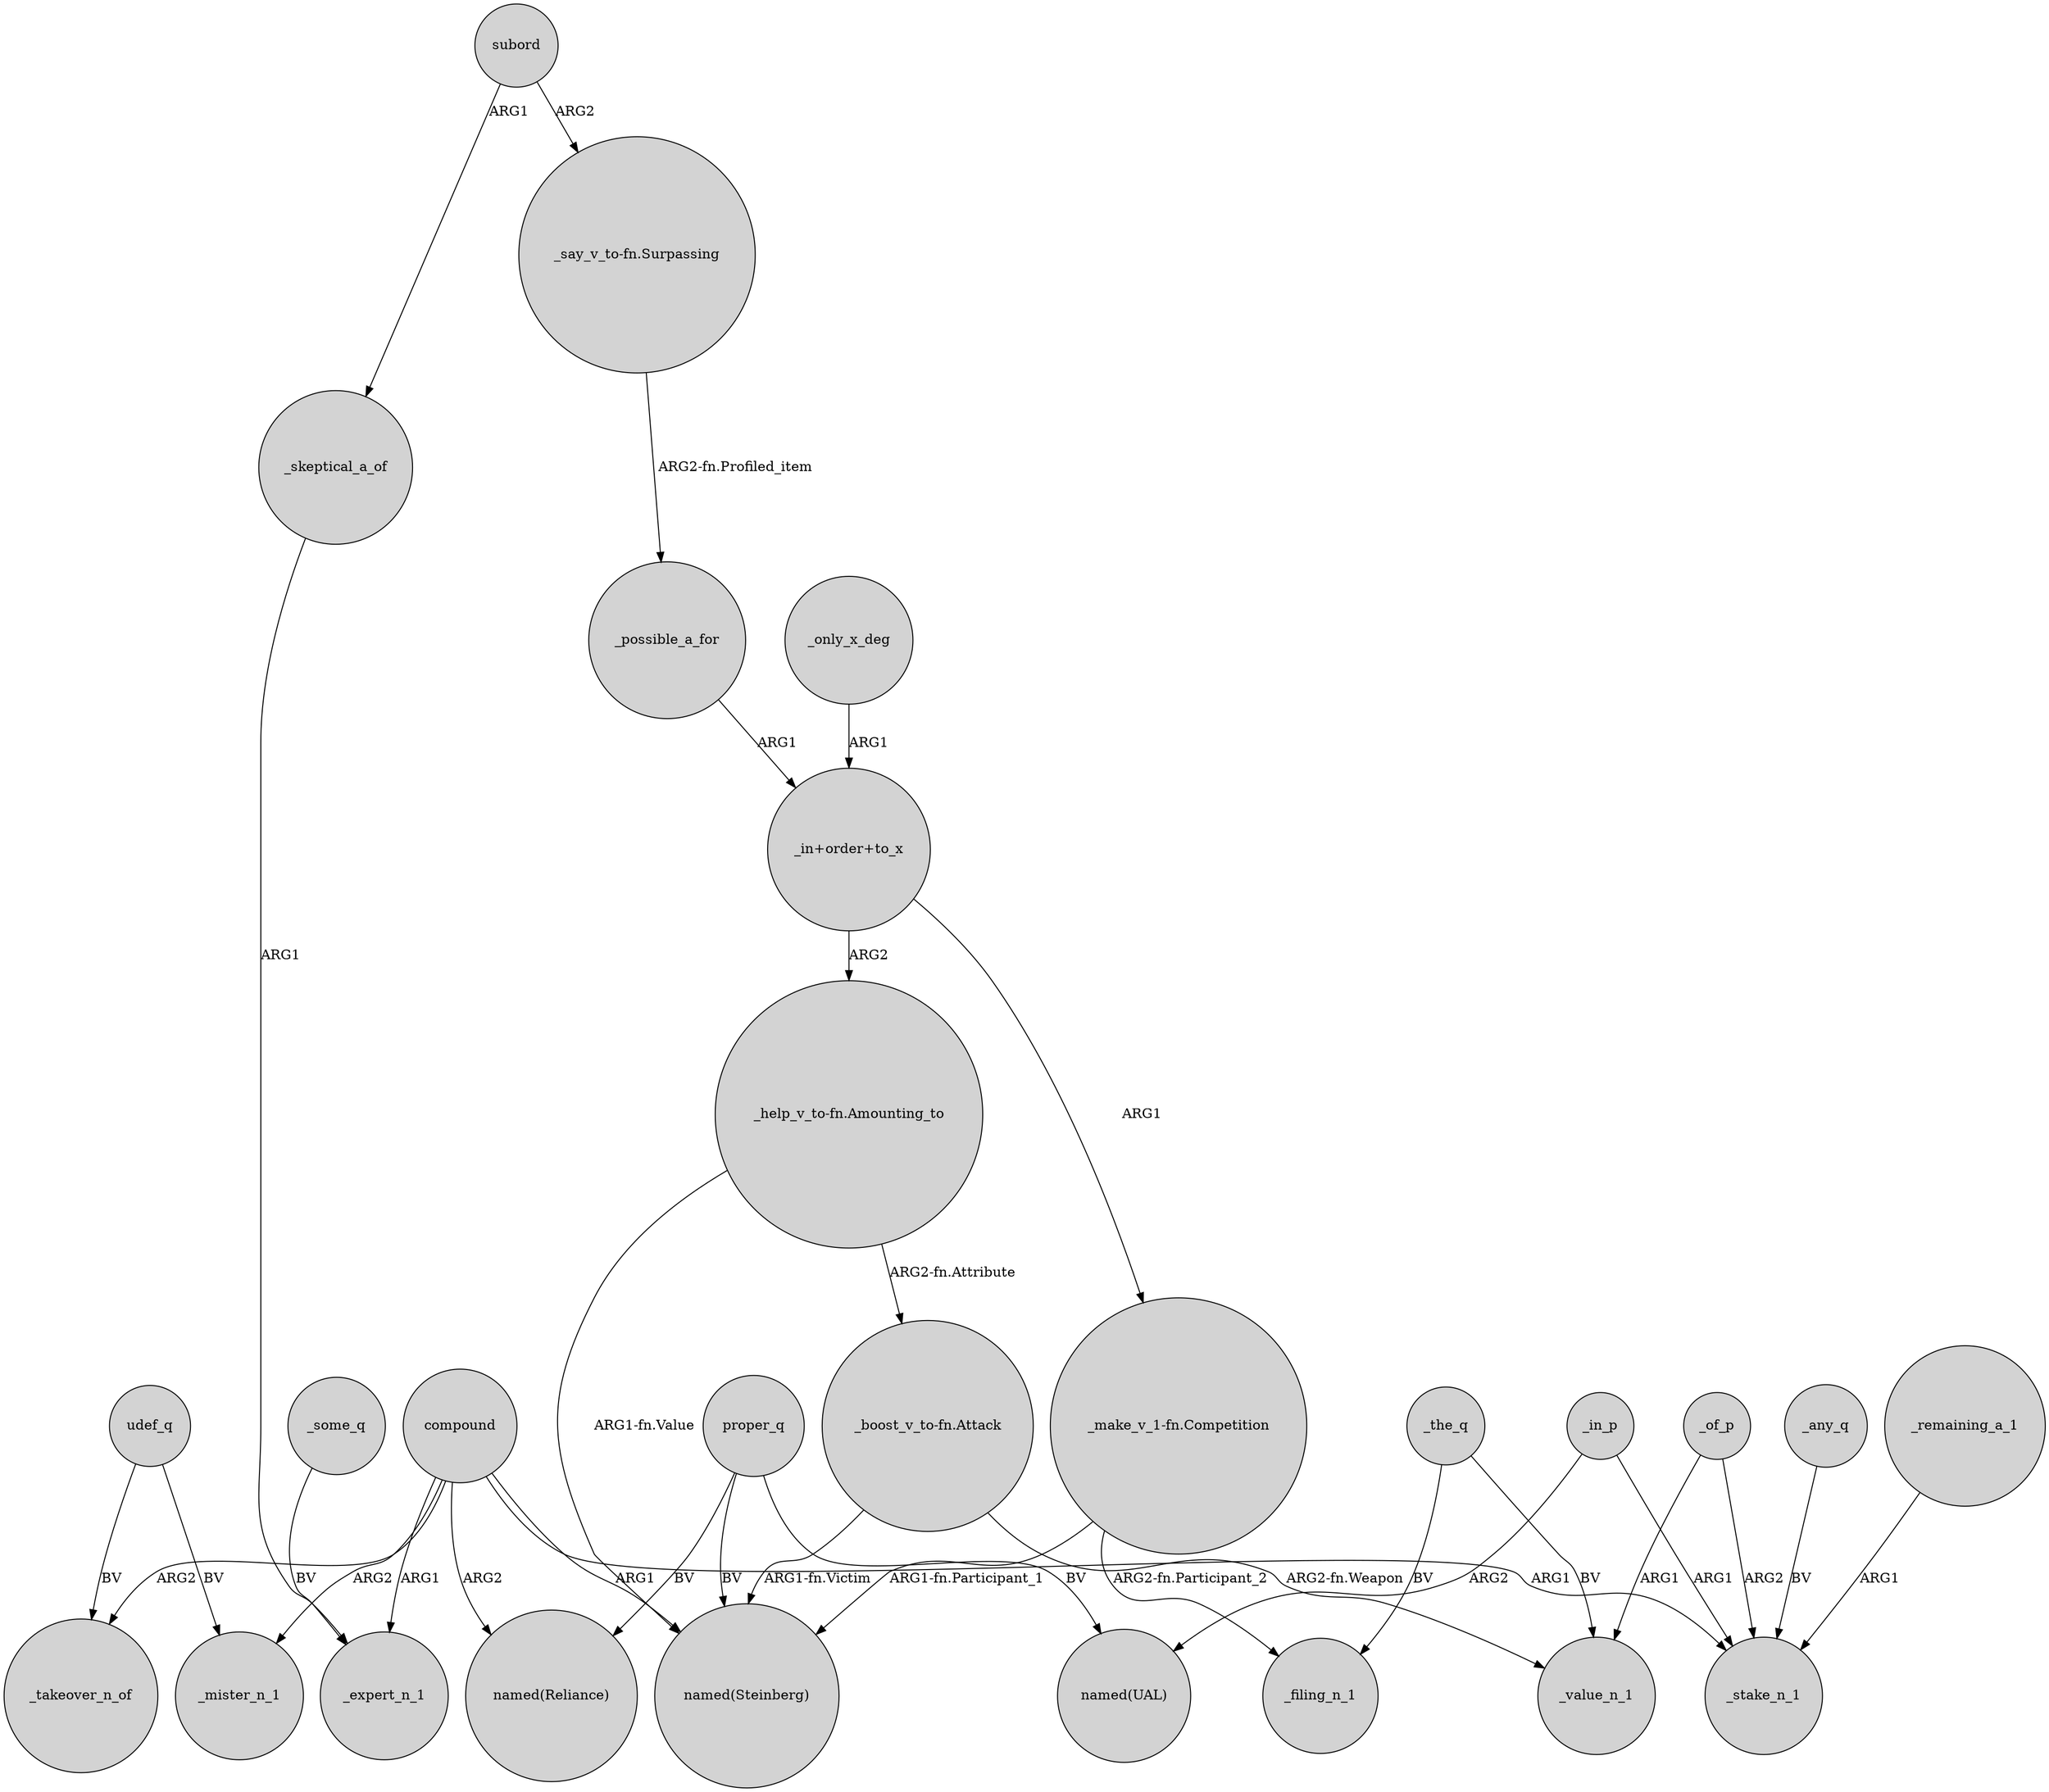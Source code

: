 digraph {
	node [shape=circle style=filled]
	"_help_v_to-fn.Amounting_to" -> "_boost_v_to-fn.Attack" [label="ARG2-fn.Attribute"]
	compound -> _mister_n_1 [label=ARG2]
	_skeptical_a_of -> _expert_n_1 [label=ARG1]
	_the_q -> _filing_n_1 [label=BV]
	_in_p -> "named(UAL)" [label=ARG2]
	compound -> _expert_n_1 [label=ARG1]
	"_in+order+to_x" -> "_help_v_to-fn.Amounting_to" [label=ARG2]
	udef_q -> _mister_n_1 [label=BV]
	"_make_v_1-fn.Competition" -> _filing_n_1 [label="ARG2-fn.Participant_2"]
	_possible_a_for -> "_in+order+to_x" [label=ARG1]
	proper_q -> "named(UAL)" [label=BV]
	"_make_v_1-fn.Competition" -> "named(Steinberg)" [label="ARG1-fn.Participant_1"]
	udef_q -> _takeover_n_of [label=BV]
	proper_q -> "named(Reliance)" [label=BV]
	subord -> "_say_v_to-fn.Surpassing" [label=ARG2]
	"_boost_v_to-fn.Attack" -> _value_n_1 [label="ARG2-fn.Weapon"]
	subord -> _skeptical_a_of [label=ARG1]
	_remaining_a_1 -> _stake_n_1 [label=ARG1]
	_any_q -> _stake_n_1 [label=BV]
	compound -> _stake_n_1 [label=ARG1]
	"_help_v_to-fn.Amounting_to" -> "named(Steinberg)" [label="ARG1-fn.Value"]
	_the_q -> _value_n_1 [label=BV]
	_of_p -> _value_n_1 [label=ARG1]
	"_boost_v_to-fn.Attack" -> "named(Steinberg)" [label="ARG1-fn.Victim"]
	proper_q -> "named(Steinberg)" [label=BV]
	compound -> "named(Reliance)" [label=ARG2]
	compound -> "named(Steinberg)" [label=ARG1]
	"_say_v_to-fn.Surpassing" -> _possible_a_for [label="ARG2-fn.Profiled_item"]
	compound -> _takeover_n_of [label=ARG2]
	_only_x_deg -> "_in+order+to_x" [label=ARG1]
	_in_p -> _stake_n_1 [label=ARG1]
	_of_p -> _stake_n_1 [label=ARG2]
	"_in+order+to_x" -> "_make_v_1-fn.Competition" [label=ARG1]
	_some_q -> _expert_n_1 [label=BV]
}
